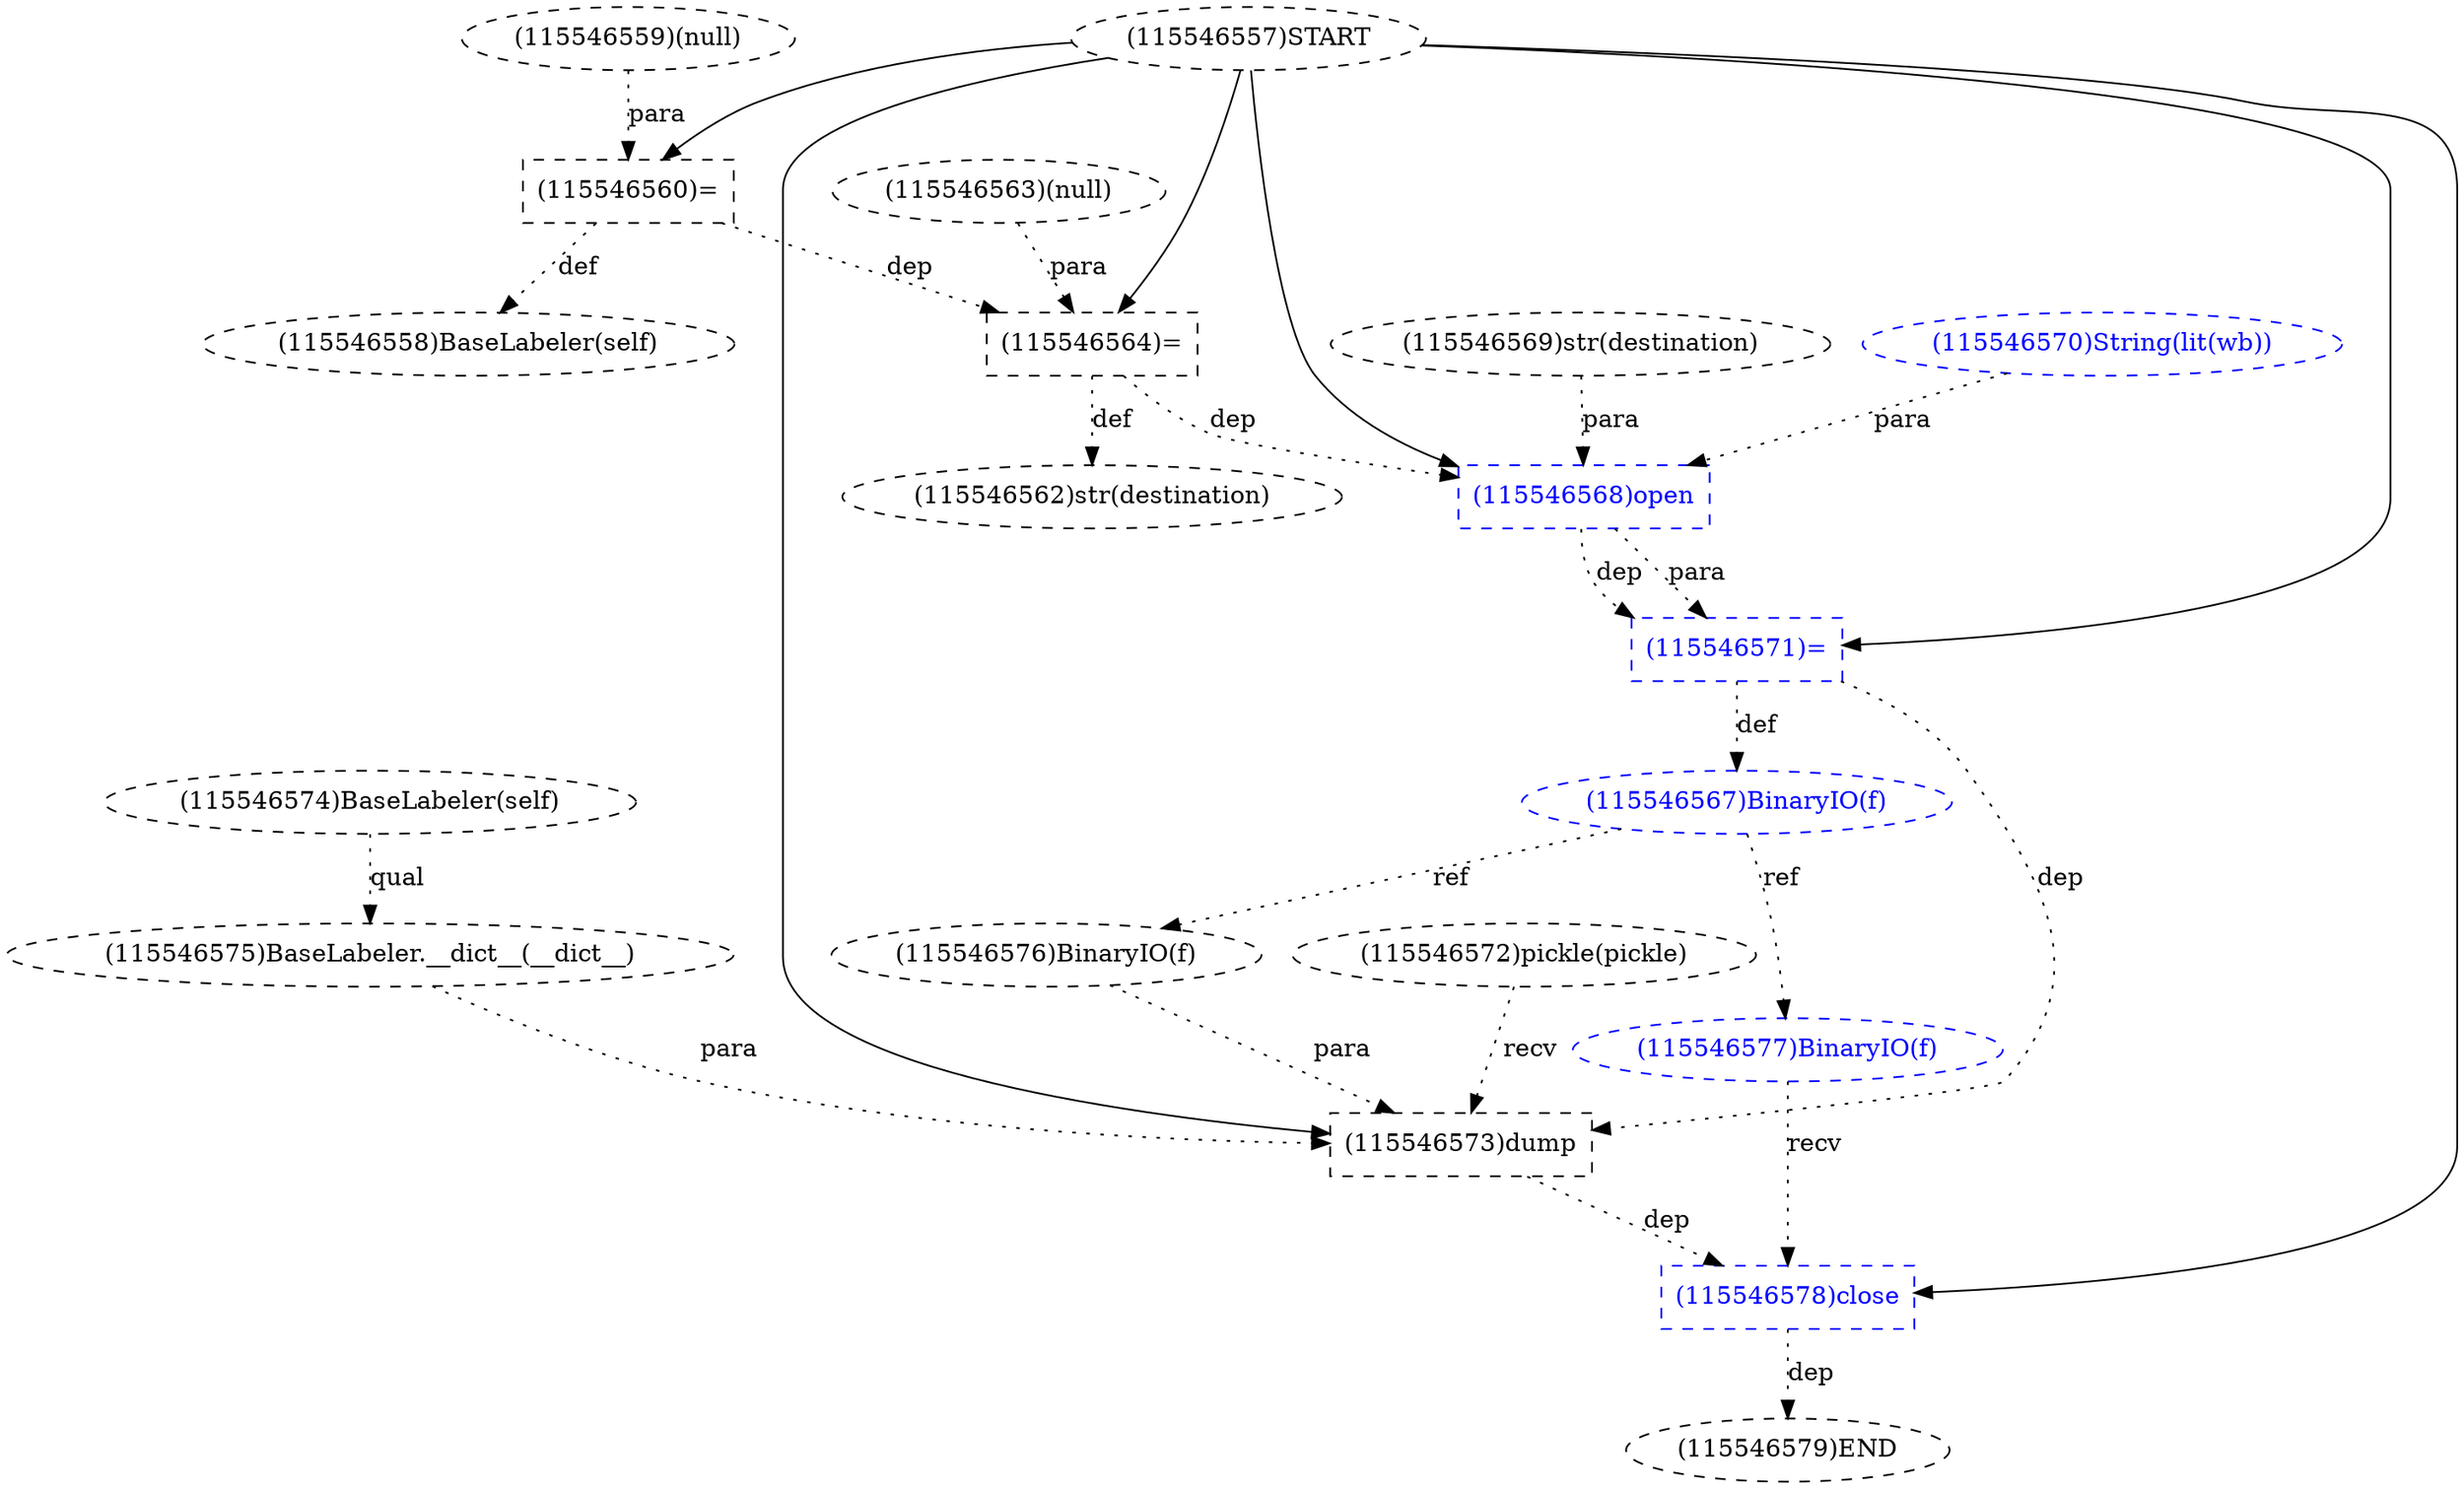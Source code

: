 digraph G {
1 [label="(115546559)(null)" shape=ellipse style=dashed]
2 [label="(115546564)=" shape=box style=dashed]
3 [label="(115546574)BaseLabeler(self)" shape=ellipse style=dashed]
4 [label="(115546573)dump" shape=box style=dashed]
5 [label="(115546558)BaseLabeler(self)" shape=ellipse style=dashed]
6 [label="(115546569)str(destination)" shape=ellipse style=dashed]
7 [label="(115546572)pickle(pickle)" shape=ellipse style=dashed]
8 [label="(115546575)BaseLabeler.__dict__(__dict__)" shape=ellipse style=dashed]
9 [label="(115546560)=" shape=box style=dashed]
10 [label="(115546570)String(lit(wb))" shape=ellipse style=dashed color=blue fontcolor=blue]
11 [label="(115546557)START" style=dashed]
12 [label="(115546577)BinaryIO(f)" shape=ellipse style=dashed color=blue fontcolor=blue]
13 [label="(115546563)(null)" shape=ellipse style=dashed]
14 [label="(115546562)str(destination)" shape=ellipse style=dashed]
15 [label="(115546568)open" shape=box style=dashed color=blue fontcolor=blue]
16 [label="(115546567)BinaryIO(f)" shape=ellipse style=dashed color=blue fontcolor=blue]
17 [label="(115546571)=" shape=box style=dashed color=blue fontcolor=blue]
18 [label="(115546576)BinaryIO(f)" shape=ellipse style=dashed]
19 [label="(115546578)close" shape=box style=dashed color=blue fontcolor=blue]
20 [label="(115546579)END" style=dashed]
11 -> 2 [label="" style=solid];
13 -> 2 [label="para" style=dotted];
9 -> 2 [label="dep" style=dotted];
11 -> 4 [label="" style=solid];
7 -> 4 [label="recv" style=dotted];
8 -> 4 [label="para" style=dotted];
18 -> 4 [label="para" style=dotted];
17 -> 4 [label="dep" style=dotted];
9 -> 5 [label="def" style=dotted];
3 -> 8 [label="qual" style=dotted];
11 -> 9 [label="" style=solid];
1 -> 9 [label="para" style=dotted];
16 -> 12 [label="ref" style=dotted];
2 -> 14 [label="def" style=dotted];
11 -> 15 [label="" style=solid];
6 -> 15 [label="para" style=dotted];
10 -> 15 [label="para" style=dotted];
2 -> 15 [label="dep" style=dotted];
17 -> 16 [label="def" style=dotted];
11 -> 17 [label="" style=solid];
15 -> 17 [label="dep" style=dotted];
15 -> 17 [label="para" style=dotted];
16 -> 18 [label="ref" style=dotted];
11 -> 19 [label="" style=solid];
12 -> 19 [label="recv" style=dotted];
4 -> 19 [label="dep" style=dotted];
19 -> 20 [label="dep" style=dotted];
}